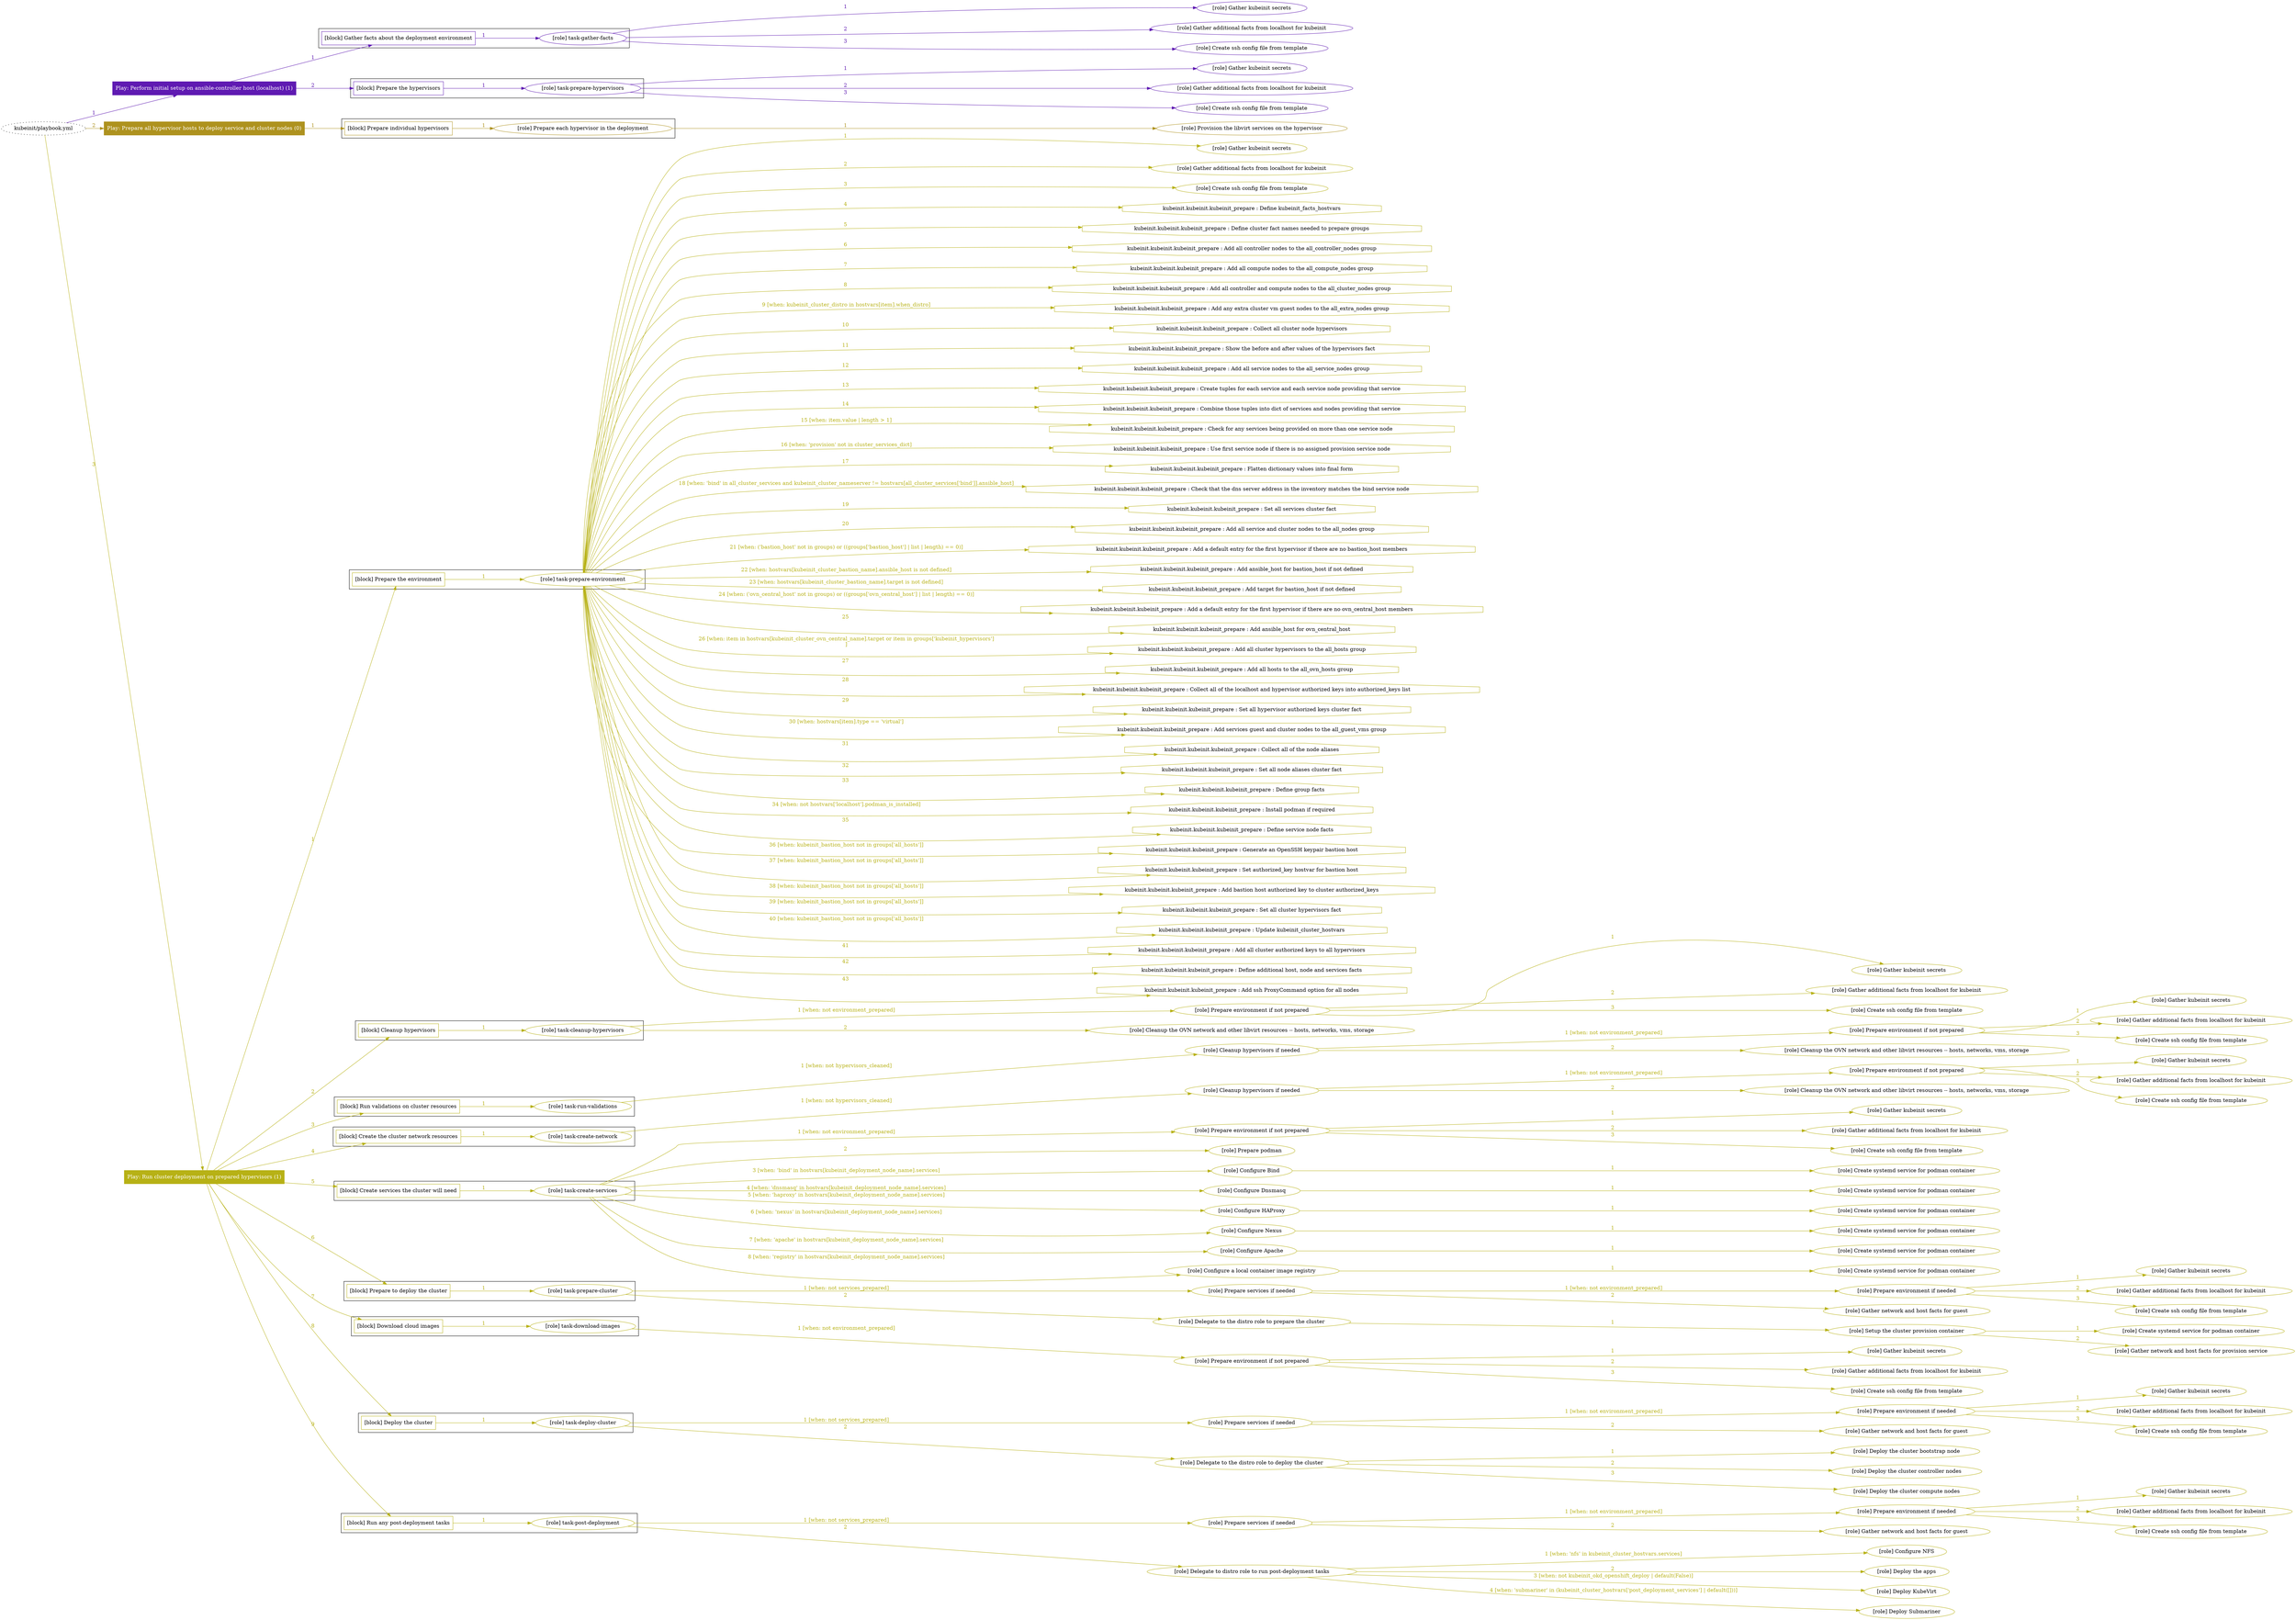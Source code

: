 digraph {
	graph [concentrate=true ordering=in rankdir=LR ratio=fill]
	edge [esep=5 sep=10]
	"kubeinit/playbook.yml" [URL="/home/runner/work/kubeinit/kubeinit/kubeinit/playbook.yml" id=playbook_8eb5f852 style=dotted]
	play_2f1ef215 [label="Play: Perform initial setup on ansible-controller host (localhost) (1)" URL="/home/runner/work/kubeinit/kubeinit/kubeinit/playbook.yml" color="#5f1ab2" fontcolor="#ffffff" id=play_2f1ef215 shape=box style=filled tooltip=localhost]
	"kubeinit/playbook.yml" -> play_2f1ef215 [label="1 " color="#5f1ab2" fontcolor="#5f1ab2" id=edge_b1288239 labeltooltip="1 " tooltip="1 "]
	subgraph "Gather kubeinit secrets" {
		role_e0f6a955 [label="[role] Gather kubeinit secrets" URL="/home/runner/.ansible/collections/ansible_collections/kubeinit/kubeinit/roles/kubeinit_prepare/tasks/gather_kubeinit_facts.yml" color="#5f1ab2" id=role_e0f6a955 tooltip="Gather kubeinit secrets"]
	}
	subgraph "Gather additional facts from localhost for kubeinit" {
		role_8a77c053 [label="[role] Gather additional facts from localhost for kubeinit" URL="/home/runner/.ansible/collections/ansible_collections/kubeinit/kubeinit/roles/kubeinit_prepare/tasks/gather_kubeinit_facts.yml" color="#5f1ab2" id=role_8a77c053 tooltip="Gather additional facts from localhost for kubeinit"]
	}
	subgraph "Create ssh config file from template" {
		role_fa5a2d62 [label="[role] Create ssh config file from template" URL="/home/runner/.ansible/collections/ansible_collections/kubeinit/kubeinit/roles/kubeinit_prepare/tasks/gather_kubeinit_facts.yml" color="#5f1ab2" id=role_fa5a2d62 tooltip="Create ssh config file from template"]
	}
	subgraph "task-gather-facts" {
		role_13e19cd3 [label="[role] task-gather-facts" URL="/home/runner/work/kubeinit/kubeinit/kubeinit/playbook.yml" color="#5f1ab2" id=role_13e19cd3 tooltip="task-gather-facts"]
		role_13e19cd3 -> role_e0f6a955 [label="1 " color="#5f1ab2" fontcolor="#5f1ab2" id=edge_6fec9078 labeltooltip="1 " tooltip="1 "]
		role_13e19cd3 -> role_8a77c053 [label="2 " color="#5f1ab2" fontcolor="#5f1ab2" id=edge_058b2c90 labeltooltip="2 " tooltip="2 "]
		role_13e19cd3 -> role_fa5a2d62 [label="3 " color="#5f1ab2" fontcolor="#5f1ab2" id=edge_75d986e8 labeltooltip="3 " tooltip="3 "]
	}
	subgraph "Gather kubeinit secrets" {
		role_726d8f8d [label="[role] Gather kubeinit secrets" URL="/home/runner/.ansible/collections/ansible_collections/kubeinit/kubeinit/roles/kubeinit_prepare/tasks/gather_kubeinit_facts.yml" color="#5f1ab2" id=role_726d8f8d tooltip="Gather kubeinit secrets"]
	}
	subgraph "Gather additional facts from localhost for kubeinit" {
		role_a4769889 [label="[role] Gather additional facts from localhost for kubeinit" URL="/home/runner/.ansible/collections/ansible_collections/kubeinit/kubeinit/roles/kubeinit_prepare/tasks/gather_kubeinit_facts.yml" color="#5f1ab2" id=role_a4769889 tooltip="Gather additional facts from localhost for kubeinit"]
	}
	subgraph "Create ssh config file from template" {
		role_365f24da [label="[role] Create ssh config file from template" URL="/home/runner/.ansible/collections/ansible_collections/kubeinit/kubeinit/roles/kubeinit_prepare/tasks/gather_kubeinit_facts.yml" color="#5f1ab2" id=role_365f24da tooltip="Create ssh config file from template"]
	}
	subgraph "task-prepare-hypervisors" {
		role_e0947730 [label="[role] task-prepare-hypervisors" URL="/home/runner/work/kubeinit/kubeinit/kubeinit/playbook.yml" color="#5f1ab2" id=role_e0947730 tooltip="task-prepare-hypervisors"]
		role_e0947730 -> role_726d8f8d [label="1 " color="#5f1ab2" fontcolor="#5f1ab2" id=edge_a0244e05 labeltooltip="1 " tooltip="1 "]
		role_e0947730 -> role_a4769889 [label="2 " color="#5f1ab2" fontcolor="#5f1ab2" id=edge_0e7125c8 labeltooltip="2 " tooltip="2 "]
		role_e0947730 -> role_365f24da [label="3 " color="#5f1ab2" fontcolor="#5f1ab2" id=edge_8bf5717f labeltooltip="3 " tooltip="3 "]
	}
	subgraph "Play: Perform initial setup on ansible-controller host (localhost) (1)" {
		play_2f1ef215 -> block_43284ff6 [label=1 color="#5f1ab2" fontcolor="#5f1ab2" id=edge_ddae1167 labeltooltip=1 tooltip=1]
		subgraph cluster_block_43284ff6 {
			block_43284ff6 [label="[block] Gather facts about the deployment environment" URL="/home/runner/work/kubeinit/kubeinit/kubeinit/playbook.yml" color="#5f1ab2" id=block_43284ff6 labeltooltip="Gather facts about the deployment environment" shape=box tooltip="Gather facts about the deployment environment"]
			block_43284ff6 -> role_13e19cd3 [label="1 " color="#5f1ab2" fontcolor="#5f1ab2" id=edge_01f7b913 labeltooltip="1 " tooltip="1 "]
		}
		play_2f1ef215 -> block_3187131d [label=2 color="#5f1ab2" fontcolor="#5f1ab2" id=edge_78af28b1 labeltooltip=2 tooltip=2]
		subgraph cluster_block_3187131d {
			block_3187131d [label="[block] Prepare the hypervisors" URL="/home/runner/work/kubeinit/kubeinit/kubeinit/playbook.yml" color="#5f1ab2" id=block_3187131d labeltooltip="Prepare the hypervisors" shape=box tooltip="Prepare the hypervisors"]
			block_3187131d -> role_e0947730 [label="1 " color="#5f1ab2" fontcolor="#5f1ab2" id=edge_5e4e059a labeltooltip="1 " tooltip="1 "]
		}
	}
	play_40ac2110 [label="Play: Prepare all hypervisor hosts to deploy service and cluster nodes (0)" URL="/home/runner/work/kubeinit/kubeinit/kubeinit/playbook.yml" color="#ae921e" fontcolor="#ffffff" id=play_40ac2110 shape=box style=filled tooltip="Play: Prepare all hypervisor hosts to deploy service and cluster nodes (0)"]
	"kubeinit/playbook.yml" -> play_40ac2110 [label="2 " color="#ae921e" fontcolor="#ae921e" id=edge_6067f07e labeltooltip="2 " tooltip="2 "]
	subgraph "Provision the libvirt services on the hypervisor" {
		role_a1adaf32 [label="[role] Provision the libvirt services on the hypervisor" URL="/home/runner/.ansible/collections/ansible_collections/kubeinit/kubeinit/roles/kubeinit_prepare/tasks/prepare_hypervisor.yml" color="#ae921e" id=role_a1adaf32 tooltip="Provision the libvirt services on the hypervisor"]
	}
	subgraph "Prepare each hypervisor in the deployment" {
		role_dcd49b3b [label="[role] Prepare each hypervisor in the deployment" URL="/home/runner/work/kubeinit/kubeinit/kubeinit/playbook.yml" color="#ae921e" id=role_dcd49b3b tooltip="Prepare each hypervisor in the deployment"]
		role_dcd49b3b -> role_a1adaf32 [label="1 " color="#ae921e" fontcolor="#ae921e" id=edge_ff717f8d labeltooltip="1 " tooltip="1 "]
	}
	subgraph "Play: Prepare all hypervisor hosts to deploy service and cluster nodes (0)" {
		play_40ac2110 -> block_c52b4b39 [label=1 color="#ae921e" fontcolor="#ae921e" id=edge_c2a9748a labeltooltip=1 tooltip=1]
		subgraph cluster_block_c52b4b39 {
			block_c52b4b39 [label="[block] Prepare individual hypervisors" URL="/home/runner/work/kubeinit/kubeinit/kubeinit/playbook.yml" color="#ae921e" id=block_c52b4b39 labeltooltip="Prepare individual hypervisors" shape=box tooltip="Prepare individual hypervisors"]
			block_c52b4b39 -> role_dcd49b3b [label="1 " color="#ae921e" fontcolor="#ae921e" id=edge_5a2f984c labeltooltip="1 " tooltip="1 "]
		}
	}
	play_e2883ef3 [label="Play: Run cluster deployment on prepared hypervisors (1)" URL="/home/runner/work/kubeinit/kubeinit/kubeinit/playbook.yml" color="#b7b115" fontcolor="#ffffff" id=play_e2883ef3 shape=box style=filled tooltip=localhost]
	"kubeinit/playbook.yml" -> play_e2883ef3 [label="3 " color="#b7b115" fontcolor="#b7b115" id=edge_b9ef265f labeltooltip="3 " tooltip="3 "]
	subgraph "Gather kubeinit secrets" {
		role_a072dbd5 [label="[role] Gather kubeinit secrets" URL="/home/runner/.ansible/collections/ansible_collections/kubeinit/kubeinit/roles/kubeinit_prepare/tasks/gather_kubeinit_facts.yml" color="#b7b115" id=role_a072dbd5 tooltip="Gather kubeinit secrets"]
	}
	subgraph "Gather additional facts from localhost for kubeinit" {
		role_64419d91 [label="[role] Gather additional facts from localhost for kubeinit" URL="/home/runner/.ansible/collections/ansible_collections/kubeinit/kubeinit/roles/kubeinit_prepare/tasks/gather_kubeinit_facts.yml" color="#b7b115" id=role_64419d91 tooltip="Gather additional facts from localhost for kubeinit"]
	}
	subgraph "Create ssh config file from template" {
		role_a07bea63 [label="[role] Create ssh config file from template" URL="/home/runner/.ansible/collections/ansible_collections/kubeinit/kubeinit/roles/kubeinit_prepare/tasks/gather_kubeinit_facts.yml" color="#b7b115" id=role_a07bea63 tooltip="Create ssh config file from template"]
	}
	subgraph "task-prepare-environment" {
		role_d8b9fe35 [label="[role] task-prepare-environment" URL="/home/runner/work/kubeinit/kubeinit/kubeinit/playbook.yml" color="#b7b115" id=role_d8b9fe35 tooltip="task-prepare-environment"]
		role_d8b9fe35 -> role_a072dbd5 [label="1 " color="#b7b115" fontcolor="#b7b115" id=edge_cae22b5e labeltooltip="1 " tooltip="1 "]
		role_d8b9fe35 -> role_64419d91 [label="2 " color="#b7b115" fontcolor="#b7b115" id=edge_5504f22f labeltooltip="2 " tooltip="2 "]
		role_d8b9fe35 -> role_a07bea63 [label="3 " color="#b7b115" fontcolor="#b7b115" id=edge_aa02edfb labeltooltip="3 " tooltip="3 "]
		task_22c4718f [label="kubeinit.kubeinit.kubeinit_prepare : Define kubeinit_facts_hostvars" URL="/home/runner/.ansible/collections/ansible_collections/kubeinit/kubeinit/roles/kubeinit_prepare/tasks/main.yml" color="#b7b115" id=task_22c4718f shape=octagon tooltip="kubeinit.kubeinit.kubeinit_prepare : Define kubeinit_facts_hostvars"]
		role_d8b9fe35 -> task_22c4718f [label="4 " color="#b7b115" fontcolor="#b7b115" id=edge_0dc504a6 labeltooltip="4 " tooltip="4 "]
		task_80fbe1e2 [label="kubeinit.kubeinit.kubeinit_prepare : Define cluster fact names needed to prepare groups" URL="/home/runner/.ansible/collections/ansible_collections/kubeinit/kubeinit/roles/kubeinit_prepare/tasks/main.yml" color="#b7b115" id=task_80fbe1e2 shape=octagon tooltip="kubeinit.kubeinit.kubeinit_prepare : Define cluster fact names needed to prepare groups"]
		role_d8b9fe35 -> task_80fbe1e2 [label="5 " color="#b7b115" fontcolor="#b7b115" id=edge_fb786bf5 labeltooltip="5 " tooltip="5 "]
		task_cfb47bbe [label="kubeinit.kubeinit.kubeinit_prepare : Add all controller nodes to the all_controller_nodes group" URL="/home/runner/.ansible/collections/ansible_collections/kubeinit/kubeinit/roles/kubeinit_prepare/tasks/prepare_groups.yml" color="#b7b115" id=task_cfb47bbe shape=octagon tooltip="kubeinit.kubeinit.kubeinit_prepare : Add all controller nodes to the all_controller_nodes group"]
		role_d8b9fe35 -> task_cfb47bbe [label="6 " color="#b7b115" fontcolor="#b7b115" id=edge_0bf9aa1b labeltooltip="6 " tooltip="6 "]
		task_260e0899 [label="kubeinit.kubeinit.kubeinit_prepare : Add all compute nodes to the all_compute_nodes group" URL="/home/runner/.ansible/collections/ansible_collections/kubeinit/kubeinit/roles/kubeinit_prepare/tasks/prepare_groups.yml" color="#b7b115" id=task_260e0899 shape=octagon tooltip="kubeinit.kubeinit.kubeinit_prepare : Add all compute nodes to the all_compute_nodes group"]
		role_d8b9fe35 -> task_260e0899 [label="7 " color="#b7b115" fontcolor="#b7b115" id=edge_ba04d07f labeltooltip="7 " tooltip="7 "]
		task_dbf8ab34 [label="kubeinit.kubeinit.kubeinit_prepare : Add all controller and compute nodes to the all_cluster_nodes group" URL="/home/runner/.ansible/collections/ansible_collections/kubeinit/kubeinit/roles/kubeinit_prepare/tasks/prepare_groups.yml" color="#b7b115" id=task_dbf8ab34 shape=octagon tooltip="kubeinit.kubeinit.kubeinit_prepare : Add all controller and compute nodes to the all_cluster_nodes group"]
		role_d8b9fe35 -> task_dbf8ab34 [label="8 " color="#b7b115" fontcolor="#b7b115" id=edge_56fc155c labeltooltip="8 " tooltip="8 "]
		task_e6133603 [label="kubeinit.kubeinit.kubeinit_prepare : Add any extra cluster vm guest nodes to the all_extra_nodes group" URL="/home/runner/.ansible/collections/ansible_collections/kubeinit/kubeinit/roles/kubeinit_prepare/tasks/prepare_groups.yml" color="#b7b115" id=task_e6133603 shape=octagon tooltip="kubeinit.kubeinit.kubeinit_prepare : Add any extra cluster vm guest nodes to the all_extra_nodes group"]
		role_d8b9fe35 -> task_e6133603 [label="9 [when: kubeinit_cluster_distro in hostvars[item].when_distro]" color="#b7b115" fontcolor="#b7b115" id=edge_1db52478 labeltooltip="9 [when: kubeinit_cluster_distro in hostvars[item].when_distro]" tooltip="9 [when: kubeinit_cluster_distro in hostvars[item].when_distro]"]
		task_778725bd [label="kubeinit.kubeinit.kubeinit_prepare : Collect all cluster node hypervisors" URL="/home/runner/.ansible/collections/ansible_collections/kubeinit/kubeinit/roles/kubeinit_prepare/tasks/prepare_groups.yml" color="#b7b115" id=task_778725bd shape=octagon tooltip="kubeinit.kubeinit.kubeinit_prepare : Collect all cluster node hypervisors"]
		role_d8b9fe35 -> task_778725bd [label="10 " color="#b7b115" fontcolor="#b7b115" id=edge_7165d453 labeltooltip="10 " tooltip="10 "]
		task_bb6181c6 [label="kubeinit.kubeinit.kubeinit_prepare : Show the before and after values of the hypervisors fact" URL="/home/runner/.ansible/collections/ansible_collections/kubeinit/kubeinit/roles/kubeinit_prepare/tasks/prepare_groups.yml" color="#b7b115" id=task_bb6181c6 shape=octagon tooltip="kubeinit.kubeinit.kubeinit_prepare : Show the before and after values of the hypervisors fact"]
		role_d8b9fe35 -> task_bb6181c6 [label="11 " color="#b7b115" fontcolor="#b7b115" id=edge_67f8b0a0 labeltooltip="11 " tooltip="11 "]
		task_d23e4e66 [label="kubeinit.kubeinit.kubeinit_prepare : Add all service nodes to the all_service_nodes group" URL="/home/runner/.ansible/collections/ansible_collections/kubeinit/kubeinit/roles/kubeinit_prepare/tasks/prepare_groups.yml" color="#b7b115" id=task_d23e4e66 shape=octagon tooltip="kubeinit.kubeinit.kubeinit_prepare : Add all service nodes to the all_service_nodes group"]
		role_d8b9fe35 -> task_d23e4e66 [label="12 " color="#b7b115" fontcolor="#b7b115" id=edge_d09aa928 labeltooltip="12 " tooltip="12 "]
		task_5ff79edf [label="kubeinit.kubeinit.kubeinit_prepare : Create tuples for each service and each service node providing that service" URL="/home/runner/.ansible/collections/ansible_collections/kubeinit/kubeinit/roles/kubeinit_prepare/tasks/prepare_groups.yml" color="#b7b115" id=task_5ff79edf shape=octagon tooltip="kubeinit.kubeinit.kubeinit_prepare : Create tuples for each service and each service node providing that service"]
		role_d8b9fe35 -> task_5ff79edf [label="13 " color="#b7b115" fontcolor="#b7b115" id=edge_781ce5cd labeltooltip="13 " tooltip="13 "]
		task_b05448c1 [label="kubeinit.kubeinit.kubeinit_prepare : Combine those tuples into dict of services and nodes providing that service" URL="/home/runner/.ansible/collections/ansible_collections/kubeinit/kubeinit/roles/kubeinit_prepare/tasks/prepare_groups.yml" color="#b7b115" id=task_b05448c1 shape=octagon tooltip="kubeinit.kubeinit.kubeinit_prepare : Combine those tuples into dict of services and nodes providing that service"]
		role_d8b9fe35 -> task_b05448c1 [label="14 " color="#b7b115" fontcolor="#b7b115" id=edge_b3bb3381 labeltooltip="14 " tooltip="14 "]
		task_fb9eddfc [label="kubeinit.kubeinit.kubeinit_prepare : Check for any services being provided on more than one service node" URL="/home/runner/.ansible/collections/ansible_collections/kubeinit/kubeinit/roles/kubeinit_prepare/tasks/prepare_groups.yml" color="#b7b115" id=task_fb9eddfc shape=octagon tooltip="kubeinit.kubeinit.kubeinit_prepare : Check for any services being provided on more than one service node"]
		role_d8b9fe35 -> task_fb9eddfc [label="15 [when: item.value | length > 1]" color="#b7b115" fontcolor="#b7b115" id=edge_a4f11191 labeltooltip="15 [when: item.value | length > 1]" tooltip="15 [when: item.value | length > 1]"]
		task_30c9b78c [label="kubeinit.kubeinit.kubeinit_prepare : Use first service node if there is no assigned provision service node" URL="/home/runner/.ansible/collections/ansible_collections/kubeinit/kubeinit/roles/kubeinit_prepare/tasks/prepare_groups.yml" color="#b7b115" id=task_30c9b78c shape=octagon tooltip="kubeinit.kubeinit.kubeinit_prepare : Use first service node if there is no assigned provision service node"]
		role_d8b9fe35 -> task_30c9b78c [label="16 [when: 'provision' not in cluster_services_dict]" color="#b7b115" fontcolor="#b7b115" id=edge_81e22578 labeltooltip="16 [when: 'provision' not in cluster_services_dict]" tooltip="16 [when: 'provision' not in cluster_services_dict]"]
		task_036bc17c [label="kubeinit.kubeinit.kubeinit_prepare : Flatten dictionary values into final form" URL="/home/runner/.ansible/collections/ansible_collections/kubeinit/kubeinit/roles/kubeinit_prepare/tasks/prepare_groups.yml" color="#b7b115" id=task_036bc17c shape=octagon tooltip="kubeinit.kubeinit.kubeinit_prepare : Flatten dictionary values into final form"]
		role_d8b9fe35 -> task_036bc17c [label="17 " color="#b7b115" fontcolor="#b7b115" id=edge_f69f48b0 labeltooltip="17 " tooltip="17 "]
		task_cd3d7109 [label="kubeinit.kubeinit.kubeinit_prepare : Check that the dns server address in the inventory matches the bind service node" URL="/home/runner/.ansible/collections/ansible_collections/kubeinit/kubeinit/roles/kubeinit_prepare/tasks/prepare_groups.yml" color="#b7b115" id=task_cd3d7109 shape=octagon tooltip="kubeinit.kubeinit.kubeinit_prepare : Check that the dns server address in the inventory matches the bind service node"]
		role_d8b9fe35 -> task_cd3d7109 [label="18 [when: 'bind' in all_cluster_services and kubeinit_cluster_nameserver != hostvars[all_cluster_services['bind']].ansible_host]" color="#b7b115" fontcolor="#b7b115" id=edge_9514ce9e labeltooltip="18 [when: 'bind' in all_cluster_services and kubeinit_cluster_nameserver != hostvars[all_cluster_services['bind']].ansible_host]" tooltip="18 [when: 'bind' in all_cluster_services and kubeinit_cluster_nameserver != hostvars[all_cluster_services['bind']].ansible_host]"]
		task_90a33903 [label="kubeinit.kubeinit.kubeinit_prepare : Set all services cluster fact" URL="/home/runner/.ansible/collections/ansible_collections/kubeinit/kubeinit/roles/kubeinit_prepare/tasks/prepare_groups.yml" color="#b7b115" id=task_90a33903 shape=octagon tooltip="kubeinit.kubeinit.kubeinit_prepare : Set all services cluster fact"]
		role_d8b9fe35 -> task_90a33903 [label="19 " color="#b7b115" fontcolor="#b7b115" id=edge_6d014d25 labeltooltip="19 " tooltip="19 "]
		task_912b2896 [label="kubeinit.kubeinit.kubeinit_prepare : Add all service and cluster nodes to the all_nodes group" URL="/home/runner/.ansible/collections/ansible_collections/kubeinit/kubeinit/roles/kubeinit_prepare/tasks/prepare_groups.yml" color="#b7b115" id=task_912b2896 shape=octagon tooltip="kubeinit.kubeinit.kubeinit_prepare : Add all service and cluster nodes to the all_nodes group"]
		role_d8b9fe35 -> task_912b2896 [label="20 " color="#b7b115" fontcolor="#b7b115" id=edge_573598a5 labeltooltip="20 " tooltip="20 "]
		task_29257e4a [label="kubeinit.kubeinit.kubeinit_prepare : Add a default entry for the first hypervisor if there are no bastion_host members" URL="/home/runner/.ansible/collections/ansible_collections/kubeinit/kubeinit/roles/kubeinit_prepare/tasks/prepare_groups.yml" color="#b7b115" id=task_29257e4a shape=octagon tooltip="kubeinit.kubeinit.kubeinit_prepare : Add a default entry for the first hypervisor if there are no bastion_host members"]
		role_d8b9fe35 -> task_29257e4a [label="21 [when: ('bastion_host' not in groups) or ((groups['bastion_host'] | list | length) == 0)]" color="#b7b115" fontcolor="#b7b115" id=edge_aa096d2c labeltooltip="21 [when: ('bastion_host' not in groups) or ((groups['bastion_host'] | list | length) == 0)]" tooltip="21 [when: ('bastion_host' not in groups) or ((groups['bastion_host'] | list | length) == 0)]"]
		task_bf769650 [label="kubeinit.kubeinit.kubeinit_prepare : Add ansible_host for bastion_host if not defined" URL="/home/runner/.ansible/collections/ansible_collections/kubeinit/kubeinit/roles/kubeinit_prepare/tasks/prepare_groups.yml" color="#b7b115" id=task_bf769650 shape=octagon tooltip="kubeinit.kubeinit.kubeinit_prepare : Add ansible_host for bastion_host if not defined"]
		role_d8b9fe35 -> task_bf769650 [label="22 [when: hostvars[kubeinit_cluster_bastion_name].ansible_host is not defined]" color="#b7b115" fontcolor="#b7b115" id=edge_79331772 labeltooltip="22 [when: hostvars[kubeinit_cluster_bastion_name].ansible_host is not defined]" tooltip="22 [when: hostvars[kubeinit_cluster_bastion_name].ansible_host is not defined]"]
		task_a005c393 [label="kubeinit.kubeinit.kubeinit_prepare : Add target for bastion_host if not defined" URL="/home/runner/.ansible/collections/ansible_collections/kubeinit/kubeinit/roles/kubeinit_prepare/tasks/prepare_groups.yml" color="#b7b115" id=task_a005c393 shape=octagon tooltip="kubeinit.kubeinit.kubeinit_prepare : Add target for bastion_host if not defined"]
		role_d8b9fe35 -> task_a005c393 [label="23 [when: hostvars[kubeinit_cluster_bastion_name].target is not defined]" color="#b7b115" fontcolor="#b7b115" id=edge_db3a0cb6 labeltooltip="23 [when: hostvars[kubeinit_cluster_bastion_name].target is not defined]" tooltip="23 [when: hostvars[kubeinit_cluster_bastion_name].target is not defined]"]
		task_6267235f [label="kubeinit.kubeinit.kubeinit_prepare : Add a default entry for the first hypervisor if there are no ovn_central_host members" URL="/home/runner/.ansible/collections/ansible_collections/kubeinit/kubeinit/roles/kubeinit_prepare/tasks/prepare_groups.yml" color="#b7b115" id=task_6267235f shape=octagon tooltip="kubeinit.kubeinit.kubeinit_prepare : Add a default entry for the first hypervisor if there are no ovn_central_host members"]
		role_d8b9fe35 -> task_6267235f [label="24 [when: ('ovn_central_host' not in groups) or ((groups['ovn_central_host'] | list | length) == 0)]" color="#b7b115" fontcolor="#b7b115" id=edge_59d856c3 labeltooltip="24 [when: ('ovn_central_host' not in groups) or ((groups['ovn_central_host'] | list | length) == 0)]" tooltip="24 [when: ('ovn_central_host' not in groups) or ((groups['ovn_central_host'] | list | length) == 0)]"]
		task_fd7a4ce0 [label="kubeinit.kubeinit.kubeinit_prepare : Add ansible_host for ovn_central_host" URL="/home/runner/.ansible/collections/ansible_collections/kubeinit/kubeinit/roles/kubeinit_prepare/tasks/prepare_groups.yml" color="#b7b115" id=task_fd7a4ce0 shape=octagon tooltip="kubeinit.kubeinit.kubeinit_prepare : Add ansible_host for ovn_central_host"]
		role_d8b9fe35 -> task_fd7a4ce0 [label="25 " color="#b7b115" fontcolor="#b7b115" id=edge_dc554ef8 labeltooltip="25 " tooltip="25 "]
		task_e077040a [label="kubeinit.kubeinit.kubeinit_prepare : Add all cluster hypervisors to the all_hosts group" URL="/home/runner/.ansible/collections/ansible_collections/kubeinit/kubeinit/roles/kubeinit_prepare/tasks/prepare_groups.yml" color="#b7b115" id=task_e077040a shape=octagon tooltip="kubeinit.kubeinit.kubeinit_prepare : Add all cluster hypervisors to the all_hosts group"]
		role_d8b9fe35 -> task_e077040a [label="26 [when: item in hostvars[kubeinit_cluster_ovn_central_name].target or item in groups['kubeinit_hypervisors']
]" color="#b7b115" fontcolor="#b7b115" id=edge_c15a65ae labeltooltip="26 [when: item in hostvars[kubeinit_cluster_ovn_central_name].target or item in groups['kubeinit_hypervisors']
]" tooltip="26 [when: item in hostvars[kubeinit_cluster_ovn_central_name].target or item in groups['kubeinit_hypervisors']
]"]
		task_d522e0cc [label="kubeinit.kubeinit.kubeinit_prepare : Add all hosts to the all_ovn_hosts group" URL="/home/runner/.ansible/collections/ansible_collections/kubeinit/kubeinit/roles/kubeinit_prepare/tasks/prepare_groups.yml" color="#b7b115" id=task_d522e0cc shape=octagon tooltip="kubeinit.kubeinit.kubeinit_prepare : Add all hosts to the all_ovn_hosts group"]
		role_d8b9fe35 -> task_d522e0cc [label="27 " color="#b7b115" fontcolor="#b7b115" id=edge_480b88fb labeltooltip="27 " tooltip="27 "]
		task_b643d1cc [label="kubeinit.kubeinit.kubeinit_prepare : Collect all of the localhost and hypervisor authorized keys into authorized_keys list" URL="/home/runner/.ansible/collections/ansible_collections/kubeinit/kubeinit/roles/kubeinit_prepare/tasks/prepare_groups.yml" color="#b7b115" id=task_b643d1cc shape=octagon tooltip="kubeinit.kubeinit.kubeinit_prepare : Collect all of the localhost and hypervisor authorized keys into authorized_keys list"]
		role_d8b9fe35 -> task_b643d1cc [label="28 " color="#b7b115" fontcolor="#b7b115" id=edge_d57d9641 labeltooltip="28 " tooltip="28 "]
		task_c2544228 [label="kubeinit.kubeinit.kubeinit_prepare : Set all hypervisor authorized keys cluster fact" URL="/home/runner/.ansible/collections/ansible_collections/kubeinit/kubeinit/roles/kubeinit_prepare/tasks/prepare_groups.yml" color="#b7b115" id=task_c2544228 shape=octagon tooltip="kubeinit.kubeinit.kubeinit_prepare : Set all hypervisor authorized keys cluster fact"]
		role_d8b9fe35 -> task_c2544228 [label="29 " color="#b7b115" fontcolor="#b7b115" id=edge_12001b14 labeltooltip="29 " tooltip="29 "]
		task_9f5e8e81 [label="kubeinit.kubeinit.kubeinit_prepare : Add services guest and cluster nodes to the all_guest_vms group" URL="/home/runner/.ansible/collections/ansible_collections/kubeinit/kubeinit/roles/kubeinit_prepare/tasks/prepare_groups.yml" color="#b7b115" id=task_9f5e8e81 shape=octagon tooltip="kubeinit.kubeinit.kubeinit_prepare : Add services guest and cluster nodes to the all_guest_vms group"]
		role_d8b9fe35 -> task_9f5e8e81 [label="30 [when: hostvars[item].type == 'virtual']" color="#b7b115" fontcolor="#b7b115" id=edge_9d5f4e44 labeltooltip="30 [when: hostvars[item].type == 'virtual']" tooltip="30 [when: hostvars[item].type == 'virtual']"]
		task_0fb59b58 [label="kubeinit.kubeinit.kubeinit_prepare : Collect all of the node aliases" URL="/home/runner/.ansible/collections/ansible_collections/kubeinit/kubeinit/roles/kubeinit_prepare/tasks/prepare_groups.yml" color="#b7b115" id=task_0fb59b58 shape=octagon tooltip="kubeinit.kubeinit.kubeinit_prepare : Collect all of the node aliases"]
		role_d8b9fe35 -> task_0fb59b58 [label="31 " color="#b7b115" fontcolor="#b7b115" id=edge_38371bc8 labeltooltip="31 " tooltip="31 "]
		task_932c8ec0 [label="kubeinit.kubeinit.kubeinit_prepare : Set all node aliases cluster fact" URL="/home/runner/.ansible/collections/ansible_collections/kubeinit/kubeinit/roles/kubeinit_prepare/tasks/prepare_groups.yml" color="#b7b115" id=task_932c8ec0 shape=octagon tooltip="kubeinit.kubeinit.kubeinit_prepare : Set all node aliases cluster fact"]
		role_d8b9fe35 -> task_932c8ec0 [label="32 " color="#b7b115" fontcolor="#b7b115" id=edge_80d9ff45 labeltooltip="32 " tooltip="32 "]
		task_1997df26 [label="kubeinit.kubeinit.kubeinit_prepare : Define group facts" URL="/home/runner/.ansible/collections/ansible_collections/kubeinit/kubeinit/roles/kubeinit_prepare/tasks/main.yml" color="#b7b115" id=task_1997df26 shape=octagon tooltip="kubeinit.kubeinit.kubeinit_prepare : Define group facts"]
		role_d8b9fe35 -> task_1997df26 [label="33 " color="#b7b115" fontcolor="#b7b115" id=edge_d600ecab labeltooltip="33 " tooltip="33 "]
		task_a456f7ec [label="kubeinit.kubeinit.kubeinit_prepare : Install podman if required" URL="/home/runner/.ansible/collections/ansible_collections/kubeinit/kubeinit/roles/kubeinit_prepare/tasks/main.yml" color="#b7b115" id=task_a456f7ec shape=octagon tooltip="kubeinit.kubeinit.kubeinit_prepare : Install podman if required"]
		role_d8b9fe35 -> task_a456f7ec [label="34 [when: not hostvars['localhost'].podman_is_installed]" color="#b7b115" fontcolor="#b7b115" id=edge_12dffb97 labeltooltip="34 [when: not hostvars['localhost'].podman_is_installed]" tooltip="34 [when: not hostvars['localhost'].podman_is_installed]"]
		task_1c3e3519 [label="kubeinit.kubeinit.kubeinit_prepare : Define service node facts" URL="/home/runner/.ansible/collections/ansible_collections/kubeinit/kubeinit/roles/kubeinit_prepare/tasks/main.yml" color="#b7b115" id=task_1c3e3519 shape=octagon tooltip="kubeinit.kubeinit.kubeinit_prepare : Define service node facts"]
		role_d8b9fe35 -> task_1c3e3519 [label="35 " color="#b7b115" fontcolor="#b7b115" id=edge_4273f038 labeltooltip="35 " tooltip="35 "]
		task_42e638aa [label="kubeinit.kubeinit.kubeinit_prepare : Generate an OpenSSH keypair bastion host" URL="/home/runner/.ansible/collections/ansible_collections/kubeinit/kubeinit/roles/kubeinit_prepare/tasks/main.yml" color="#b7b115" id=task_42e638aa shape=octagon tooltip="kubeinit.kubeinit.kubeinit_prepare : Generate an OpenSSH keypair bastion host"]
		role_d8b9fe35 -> task_42e638aa [label="36 [when: kubeinit_bastion_host not in groups['all_hosts']]" color="#b7b115" fontcolor="#b7b115" id=edge_5d7c60da labeltooltip="36 [when: kubeinit_bastion_host not in groups['all_hosts']]" tooltip="36 [when: kubeinit_bastion_host not in groups['all_hosts']]"]
		task_0affbe53 [label="kubeinit.kubeinit.kubeinit_prepare : Set authorized_key hostvar for bastion host" URL="/home/runner/.ansible/collections/ansible_collections/kubeinit/kubeinit/roles/kubeinit_prepare/tasks/main.yml" color="#b7b115" id=task_0affbe53 shape=octagon tooltip="kubeinit.kubeinit.kubeinit_prepare : Set authorized_key hostvar for bastion host"]
		role_d8b9fe35 -> task_0affbe53 [label="37 [when: kubeinit_bastion_host not in groups['all_hosts']]" color="#b7b115" fontcolor="#b7b115" id=edge_c8e2b7e9 labeltooltip="37 [when: kubeinit_bastion_host not in groups['all_hosts']]" tooltip="37 [when: kubeinit_bastion_host not in groups['all_hosts']]"]
		task_1c081bfb [label="kubeinit.kubeinit.kubeinit_prepare : Add bastion host authorized key to cluster authorized_keys" URL="/home/runner/.ansible/collections/ansible_collections/kubeinit/kubeinit/roles/kubeinit_prepare/tasks/main.yml" color="#b7b115" id=task_1c081bfb shape=octagon tooltip="kubeinit.kubeinit.kubeinit_prepare : Add bastion host authorized key to cluster authorized_keys"]
		role_d8b9fe35 -> task_1c081bfb [label="38 [when: kubeinit_bastion_host not in groups['all_hosts']]" color="#b7b115" fontcolor="#b7b115" id=edge_119d61c7 labeltooltip="38 [when: kubeinit_bastion_host not in groups['all_hosts']]" tooltip="38 [when: kubeinit_bastion_host not in groups['all_hosts']]"]
		task_6274b2f2 [label="kubeinit.kubeinit.kubeinit_prepare : Set all cluster hypervisors fact" URL="/home/runner/.ansible/collections/ansible_collections/kubeinit/kubeinit/roles/kubeinit_prepare/tasks/main.yml" color="#b7b115" id=task_6274b2f2 shape=octagon tooltip="kubeinit.kubeinit.kubeinit_prepare : Set all cluster hypervisors fact"]
		role_d8b9fe35 -> task_6274b2f2 [label="39 [when: kubeinit_bastion_host not in groups['all_hosts']]" color="#b7b115" fontcolor="#b7b115" id=edge_0b285a3c labeltooltip="39 [when: kubeinit_bastion_host not in groups['all_hosts']]" tooltip="39 [when: kubeinit_bastion_host not in groups['all_hosts']]"]
		task_ac5d7675 [label="kubeinit.kubeinit.kubeinit_prepare : Update kubeinit_cluster_hostvars" URL="/home/runner/.ansible/collections/ansible_collections/kubeinit/kubeinit/roles/kubeinit_prepare/tasks/main.yml" color="#b7b115" id=task_ac5d7675 shape=octagon tooltip="kubeinit.kubeinit.kubeinit_prepare : Update kubeinit_cluster_hostvars"]
		role_d8b9fe35 -> task_ac5d7675 [label="40 [when: kubeinit_bastion_host not in groups['all_hosts']]" color="#b7b115" fontcolor="#b7b115" id=edge_91184d86 labeltooltip="40 [when: kubeinit_bastion_host not in groups['all_hosts']]" tooltip="40 [when: kubeinit_bastion_host not in groups['all_hosts']]"]
		task_e449dc64 [label="kubeinit.kubeinit.kubeinit_prepare : Add all cluster authorized keys to all hypervisors" URL="/home/runner/.ansible/collections/ansible_collections/kubeinit/kubeinit/roles/kubeinit_prepare/tasks/main.yml" color="#b7b115" id=task_e449dc64 shape=octagon tooltip="kubeinit.kubeinit.kubeinit_prepare : Add all cluster authorized keys to all hypervisors"]
		role_d8b9fe35 -> task_e449dc64 [label="41 " color="#b7b115" fontcolor="#b7b115" id=edge_d26b3326 labeltooltip="41 " tooltip="41 "]
		task_6d7f4f5b [label="kubeinit.kubeinit.kubeinit_prepare : Define additional host, node and services facts" URL="/home/runner/.ansible/collections/ansible_collections/kubeinit/kubeinit/roles/kubeinit_prepare/tasks/main.yml" color="#b7b115" id=task_6d7f4f5b shape=octagon tooltip="kubeinit.kubeinit.kubeinit_prepare : Define additional host, node and services facts"]
		role_d8b9fe35 -> task_6d7f4f5b [label="42 " color="#b7b115" fontcolor="#b7b115" id=edge_29725940 labeltooltip="42 " tooltip="42 "]
		task_9380160a [label="kubeinit.kubeinit.kubeinit_prepare : Add ssh ProxyCommand option for all nodes" URL="/home/runner/.ansible/collections/ansible_collections/kubeinit/kubeinit/roles/kubeinit_prepare/tasks/main.yml" color="#b7b115" id=task_9380160a shape=octagon tooltip="kubeinit.kubeinit.kubeinit_prepare : Add ssh ProxyCommand option for all nodes"]
		role_d8b9fe35 -> task_9380160a [label="43 " color="#b7b115" fontcolor="#b7b115" id=edge_b93a87f4 labeltooltip="43 " tooltip="43 "]
	}
	subgraph "Gather kubeinit secrets" {
		role_d9c068ef [label="[role] Gather kubeinit secrets" URL="/home/runner/.ansible/collections/ansible_collections/kubeinit/kubeinit/roles/kubeinit_prepare/tasks/gather_kubeinit_facts.yml" color="#b7b115" id=role_d9c068ef tooltip="Gather kubeinit secrets"]
	}
	subgraph "Gather additional facts from localhost for kubeinit" {
		role_0b8cfa25 [label="[role] Gather additional facts from localhost for kubeinit" URL="/home/runner/.ansible/collections/ansible_collections/kubeinit/kubeinit/roles/kubeinit_prepare/tasks/gather_kubeinit_facts.yml" color="#b7b115" id=role_0b8cfa25 tooltip="Gather additional facts from localhost for kubeinit"]
	}
	subgraph "Create ssh config file from template" {
		role_331709ec [label="[role] Create ssh config file from template" URL="/home/runner/.ansible/collections/ansible_collections/kubeinit/kubeinit/roles/kubeinit_prepare/tasks/gather_kubeinit_facts.yml" color="#b7b115" id=role_331709ec tooltip="Create ssh config file from template"]
	}
	subgraph "Prepare environment if not prepared" {
		role_db88bc3e [label="[role] Prepare environment if not prepared" URL="/home/runner/.ansible/collections/ansible_collections/kubeinit/kubeinit/roles/kubeinit_prepare/tasks/cleanup_hypervisors.yml" color="#b7b115" id=role_db88bc3e tooltip="Prepare environment if not prepared"]
		role_db88bc3e -> role_d9c068ef [label="1 " color="#b7b115" fontcolor="#b7b115" id=edge_a5857987 labeltooltip="1 " tooltip="1 "]
		role_db88bc3e -> role_0b8cfa25 [label="2 " color="#b7b115" fontcolor="#b7b115" id=edge_576beefd labeltooltip="2 " tooltip="2 "]
		role_db88bc3e -> role_331709ec [label="3 " color="#b7b115" fontcolor="#b7b115" id=edge_ac8c2738 labeltooltip="3 " tooltip="3 "]
	}
	subgraph "Cleanup the OVN network and other libvirt resources -- hosts, networks, vms, storage" {
		role_0d2a8e14 [label="[role] Cleanup the OVN network and other libvirt resources -- hosts, networks, vms, storage" URL="/home/runner/.ansible/collections/ansible_collections/kubeinit/kubeinit/roles/kubeinit_prepare/tasks/cleanup_hypervisors.yml" color="#b7b115" id=role_0d2a8e14 tooltip="Cleanup the OVN network and other libvirt resources -- hosts, networks, vms, storage"]
	}
	subgraph "task-cleanup-hypervisors" {
		role_77f73cd9 [label="[role] task-cleanup-hypervisors" URL="/home/runner/work/kubeinit/kubeinit/kubeinit/playbook.yml" color="#b7b115" id=role_77f73cd9 tooltip="task-cleanup-hypervisors"]
		role_77f73cd9 -> role_db88bc3e [label="1 [when: not environment_prepared]" color="#b7b115" fontcolor="#b7b115" id=edge_c87e8c6c labeltooltip="1 [when: not environment_prepared]" tooltip="1 [when: not environment_prepared]"]
		role_77f73cd9 -> role_0d2a8e14 [label="2 " color="#b7b115" fontcolor="#b7b115" id=edge_72fd1803 labeltooltip="2 " tooltip="2 "]
	}
	subgraph "Gather kubeinit secrets" {
		role_065c8a13 [label="[role] Gather kubeinit secrets" URL="/home/runner/.ansible/collections/ansible_collections/kubeinit/kubeinit/roles/kubeinit_prepare/tasks/gather_kubeinit_facts.yml" color="#b7b115" id=role_065c8a13 tooltip="Gather kubeinit secrets"]
	}
	subgraph "Gather additional facts from localhost for kubeinit" {
		role_08f4136d [label="[role] Gather additional facts from localhost for kubeinit" URL="/home/runner/.ansible/collections/ansible_collections/kubeinit/kubeinit/roles/kubeinit_prepare/tasks/gather_kubeinit_facts.yml" color="#b7b115" id=role_08f4136d tooltip="Gather additional facts from localhost for kubeinit"]
	}
	subgraph "Create ssh config file from template" {
		role_6de72eb6 [label="[role] Create ssh config file from template" URL="/home/runner/.ansible/collections/ansible_collections/kubeinit/kubeinit/roles/kubeinit_prepare/tasks/gather_kubeinit_facts.yml" color="#b7b115" id=role_6de72eb6 tooltip="Create ssh config file from template"]
	}
	subgraph "Prepare environment if not prepared" {
		role_7ed2ba74 [label="[role] Prepare environment if not prepared" URL="/home/runner/.ansible/collections/ansible_collections/kubeinit/kubeinit/roles/kubeinit_prepare/tasks/cleanup_hypervisors.yml" color="#b7b115" id=role_7ed2ba74 tooltip="Prepare environment if not prepared"]
		role_7ed2ba74 -> role_065c8a13 [label="1 " color="#b7b115" fontcolor="#b7b115" id=edge_8b08c94c labeltooltip="1 " tooltip="1 "]
		role_7ed2ba74 -> role_08f4136d [label="2 " color="#b7b115" fontcolor="#b7b115" id=edge_60d99878 labeltooltip="2 " tooltip="2 "]
		role_7ed2ba74 -> role_6de72eb6 [label="3 " color="#b7b115" fontcolor="#b7b115" id=edge_67952820 labeltooltip="3 " tooltip="3 "]
	}
	subgraph "Cleanup the OVN network and other libvirt resources -- hosts, networks, vms, storage" {
		role_a3182745 [label="[role] Cleanup the OVN network and other libvirt resources -- hosts, networks, vms, storage" URL="/home/runner/.ansible/collections/ansible_collections/kubeinit/kubeinit/roles/kubeinit_prepare/tasks/cleanup_hypervisors.yml" color="#b7b115" id=role_a3182745 tooltip="Cleanup the OVN network and other libvirt resources -- hosts, networks, vms, storage"]
	}
	subgraph "Cleanup hypervisors if needed" {
		role_78db4ab3 [label="[role] Cleanup hypervisors if needed" URL="/home/runner/.ansible/collections/ansible_collections/kubeinit/kubeinit/roles/kubeinit_validations/tasks/main.yml" color="#b7b115" id=role_78db4ab3 tooltip="Cleanup hypervisors if needed"]
		role_78db4ab3 -> role_7ed2ba74 [label="1 [when: not environment_prepared]" color="#b7b115" fontcolor="#b7b115" id=edge_1f8aae9f labeltooltip="1 [when: not environment_prepared]" tooltip="1 [when: not environment_prepared]"]
		role_78db4ab3 -> role_a3182745 [label="2 " color="#b7b115" fontcolor="#b7b115" id=edge_a47d6cc1 labeltooltip="2 " tooltip="2 "]
	}
	subgraph "task-run-validations" {
		role_8fb98b3b [label="[role] task-run-validations" URL="/home/runner/work/kubeinit/kubeinit/kubeinit/playbook.yml" color="#b7b115" id=role_8fb98b3b tooltip="task-run-validations"]
		role_8fb98b3b -> role_78db4ab3 [label="1 [when: not hypervisors_cleaned]" color="#b7b115" fontcolor="#b7b115" id=edge_210efac9 labeltooltip="1 [when: not hypervisors_cleaned]" tooltip="1 [when: not hypervisors_cleaned]"]
	}
	subgraph "Gather kubeinit secrets" {
		role_8d8d3cad [label="[role] Gather kubeinit secrets" URL="/home/runner/.ansible/collections/ansible_collections/kubeinit/kubeinit/roles/kubeinit_prepare/tasks/gather_kubeinit_facts.yml" color="#b7b115" id=role_8d8d3cad tooltip="Gather kubeinit secrets"]
	}
	subgraph "Gather additional facts from localhost for kubeinit" {
		role_c0062e71 [label="[role] Gather additional facts from localhost for kubeinit" URL="/home/runner/.ansible/collections/ansible_collections/kubeinit/kubeinit/roles/kubeinit_prepare/tasks/gather_kubeinit_facts.yml" color="#b7b115" id=role_c0062e71 tooltip="Gather additional facts from localhost for kubeinit"]
	}
	subgraph "Create ssh config file from template" {
		role_7f2684fa [label="[role] Create ssh config file from template" URL="/home/runner/.ansible/collections/ansible_collections/kubeinit/kubeinit/roles/kubeinit_prepare/tasks/gather_kubeinit_facts.yml" color="#b7b115" id=role_7f2684fa tooltip="Create ssh config file from template"]
	}
	subgraph "Prepare environment if not prepared" {
		role_dcc631d4 [label="[role] Prepare environment if not prepared" URL="/home/runner/.ansible/collections/ansible_collections/kubeinit/kubeinit/roles/kubeinit_prepare/tasks/cleanup_hypervisors.yml" color="#b7b115" id=role_dcc631d4 tooltip="Prepare environment if not prepared"]
		role_dcc631d4 -> role_8d8d3cad [label="1 " color="#b7b115" fontcolor="#b7b115" id=edge_ca47595f labeltooltip="1 " tooltip="1 "]
		role_dcc631d4 -> role_c0062e71 [label="2 " color="#b7b115" fontcolor="#b7b115" id=edge_d69f4bc7 labeltooltip="2 " tooltip="2 "]
		role_dcc631d4 -> role_7f2684fa [label="3 " color="#b7b115" fontcolor="#b7b115" id=edge_cbd6aca4 labeltooltip="3 " tooltip="3 "]
	}
	subgraph "Cleanup the OVN network and other libvirt resources -- hosts, networks, vms, storage" {
		role_eda56a21 [label="[role] Cleanup the OVN network and other libvirt resources -- hosts, networks, vms, storage" URL="/home/runner/.ansible/collections/ansible_collections/kubeinit/kubeinit/roles/kubeinit_prepare/tasks/cleanup_hypervisors.yml" color="#b7b115" id=role_eda56a21 tooltip="Cleanup the OVN network and other libvirt resources -- hosts, networks, vms, storage"]
	}
	subgraph "Cleanup hypervisors if needed" {
		role_ad8aa24e [label="[role] Cleanup hypervisors if needed" URL="/home/runner/.ansible/collections/ansible_collections/kubeinit/kubeinit/roles/kubeinit_libvirt/tasks/create_network.yml" color="#b7b115" id=role_ad8aa24e tooltip="Cleanup hypervisors if needed"]
		role_ad8aa24e -> role_dcc631d4 [label="1 [when: not environment_prepared]" color="#b7b115" fontcolor="#b7b115" id=edge_464185bc labeltooltip="1 [when: not environment_prepared]" tooltip="1 [when: not environment_prepared]"]
		role_ad8aa24e -> role_eda56a21 [label="2 " color="#b7b115" fontcolor="#b7b115" id=edge_373cf7ec labeltooltip="2 " tooltip="2 "]
	}
	subgraph "task-create-network" {
		role_60d2e7ea [label="[role] task-create-network" URL="/home/runner/work/kubeinit/kubeinit/kubeinit/playbook.yml" color="#b7b115" id=role_60d2e7ea tooltip="task-create-network"]
		role_60d2e7ea -> role_ad8aa24e [label="1 [when: not hypervisors_cleaned]" color="#b7b115" fontcolor="#b7b115" id=edge_52b59be4 labeltooltip="1 [when: not hypervisors_cleaned]" tooltip="1 [when: not hypervisors_cleaned]"]
	}
	subgraph "Gather kubeinit secrets" {
		role_ffe169d2 [label="[role] Gather kubeinit secrets" URL="/home/runner/.ansible/collections/ansible_collections/kubeinit/kubeinit/roles/kubeinit_prepare/tasks/gather_kubeinit_facts.yml" color="#b7b115" id=role_ffe169d2 tooltip="Gather kubeinit secrets"]
	}
	subgraph "Gather additional facts from localhost for kubeinit" {
		role_149b9edc [label="[role] Gather additional facts from localhost for kubeinit" URL="/home/runner/.ansible/collections/ansible_collections/kubeinit/kubeinit/roles/kubeinit_prepare/tasks/gather_kubeinit_facts.yml" color="#b7b115" id=role_149b9edc tooltip="Gather additional facts from localhost for kubeinit"]
	}
	subgraph "Create ssh config file from template" {
		role_058c5038 [label="[role] Create ssh config file from template" URL="/home/runner/.ansible/collections/ansible_collections/kubeinit/kubeinit/roles/kubeinit_prepare/tasks/gather_kubeinit_facts.yml" color="#b7b115" id=role_058c5038 tooltip="Create ssh config file from template"]
	}
	subgraph "Prepare environment if not prepared" {
		role_61c727c3 [label="[role] Prepare environment if not prepared" URL="/home/runner/.ansible/collections/ansible_collections/kubeinit/kubeinit/roles/kubeinit_services/tasks/main.yml" color="#b7b115" id=role_61c727c3 tooltip="Prepare environment if not prepared"]
		role_61c727c3 -> role_ffe169d2 [label="1 " color="#b7b115" fontcolor="#b7b115" id=edge_1c0643ac labeltooltip="1 " tooltip="1 "]
		role_61c727c3 -> role_149b9edc [label="2 " color="#b7b115" fontcolor="#b7b115" id=edge_084b0798 labeltooltip="2 " tooltip="2 "]
		role_61c727c3 -> role_058c5038 [label="3 " color="#b7b115" fontcolor="#b7b115" id=edge_081f445c labeltooltip="3 " tooltip="3 "]
	}
	subgraph "Prepare podman" {
		role_53504741 [label="[role] Prepare podman" URL="/home/runner/.ansible/collections/ansible_collections/kubeinit/kubeinit/roles/kubeinit_services/tasks/00_create_service_pod.yml" color="#b7b115" id=role_53504741 tooltip="Prepare podman"]
	}
	subgraph "Create systemd service for podman container" {
		role_e49ec005 [label="[role] Create systemd service for podman container" URL="/home/runner/.ansible/collections/ansible_collections/kubeinit/kubeinit/roles/kubeinit_bind/tasks/main.yml" color="#b7b115" id=role_e49ec005 tooltip="Create systemd service for podman container"]
	}
	subgraph "Configure Bind" {
		role_6653c23c [label="[role] Configure Bind" URL="/home/runner/.ansible/collections/ansible_collections/kubeinit/kubeinit/roles/kubeinit_services/tasks/start_services_containers.yml" color="#b7b115" id=role_6653c23c tooltip="Configure Bind"]
		role_6653c23c -> role_e49ec005 [label="1 " color="#b7b115" fontcolor="#b7b115" id=edge_974a695c labeltooltip="1 " tooltip="1 "]
	}
	subgraph "Create systemd service for podman container" {
		role_41737b52 [label="[role] Create systemd service for podman container" URL="/home/runner/.ansible/collections/ansible_collections/kubeinit/kubeinit/roles/kubeinit_dnsmasq/tasks/main.yml" color="#b7b115" id=role_41737b52 tooltip="Create systemd service for podman container"]
	}
	subgraph "Configure Dnsmasq" {
		role_ca5c6b50 [label="[role] Configure Dnsmasq" URL="/home/runner/.ansible/collections/ansible_collections/kubeinit/kubeinit/roles/kubeinit_services/tasks/start_services_containers.yml" color="#b7b115" id=role_ca5c6b50 tooltip="Configure Dnsmasq"]
		role_ca5c6b50 -> role_41737b52 [label="1 " color="#b7b115" fontcolor="#b7b115" id=edge_0786bbbb labeltooltip="1 " tooltip="1 "]
	}
	subgraph "Create systemd service for podman container" {
		role_acfdcaf7 [label="[role] Create systemd service for podman container" URL="/home/runner/.ansible/collections/ansible_collections/kubeinit/kubeinit/roles/kubeinit_haproxy/tasks/main.yml" color="#b7b115" id=role_acfdcaf7 tooltip="Create systemd service for podman container"]
	}
	subgraph "Configure HAProxy" {
		role_9825ff0e [label="[role] Configure HAProxy" URL="/home/runner/.ansible/collections/ansible_collections/kubeinit/kubeinit/roles/kubeinit_services/tasks/start_services_containers.yml" color="#b7b115" id=role_9825ff0e tooltip="Configure HAProxy"]
		role_9825ff0e -> role_acfdcaf7 [label="1 " color="#b7b115" fontcolor="#b7b115" id=edge_13c9dd91 labeltooltip="1 " tooltip="1 "]
	}
	subgraph "Create systemd service for podman container" {
		role_e226d2f4 [label="[role] Create systemd service for podman container" URL="/home/runner/.ansible/collections/ansible_collections/kubeinit/kubeinit/roles/kubeinit_nexus/tasks/main.yml" color="#b7b115" id=role_e226d2f4 tooltip="Create systemd service for podman container"]
	}
	subgraph "Configure Nexus" {
		role_ed4caecc [label="[role] Configure Nexus" URL="/home/runner/.ansible/collections/ansible_collections/kubeinit/kubeinit/roles/kubeinit_services/tasks/start_services_containers.yml" color="#b7b115" id=role_ed4caecc tooltip="Configure Nexus"]
		role_ed4caecc -> role_e226d2f4 [label="1 " color="#b7b115" fontcolor="#b7b115" id=edge_0aab21e1 labeltooltip="1 " tooltip="1 "]
	}
	subgraph "Create systemd service for podman container" {
		role_8ff7ef93 [label="[role] Create systemd service for podman container" URL="/home/runner/.ansible/collections/ansible_collections/kubeinit/kubeinit/roles/kubeinit_apache/tasks/main.yml" color="#b7b115" id=role_8ff7ef93 tooltip="Create systemd service for podman container"]
	}
	subgraph "Configure Apache" {
		role_fe24573c [label="[role] Configure Apache" URL="/home/runner/.ansible/collections/ansible_collections/kubeinit/kubeinit/roles/kubeinit_services/tasks/start_services_containers.yml" color="#b7b115" id=role_fe24573c tooltip="Configure Apache"]
		role_fe24573c -> role_8ff7ef93 [label="1 " color="#b7b115" fontcolor="#b7b115" id=edge_ae048832 labeltooltip="1 " tooltip="1 "]
	}
	subgraph "Create systemd service for podman container" {
		role_4614b1eb [label="[role] Create systemd service for podman container" URL="/home/runner/.ansible/collections/ansible_collections/kubeinit/kubeinit/roles/kubeinit_registry/tasks/main.yml" color="#b7b115" id=role_4614b1eb tooltip="Create systemd service for podman container"]
	}
	subgraph "Configure a local container image registry" {
		role_7af5a2a8 [label="[role] Configure a local container image registry" URL="/home/runner/.ansible/collections/ansible_collections/kubeinit/kubeinit/roles/kubeinit_services/tasks/start_services_containers.yml" color="#b7b115" id=role_7af5a2a8 tooltip="Configure a local container image registry"]
		role_7af5a2a8 -> role_4614b1eb [label="1 " color="#b7b115" fontcolor="#b7b115" id=edge_63d3fa50 labeltooltip="1 " tooltip="1 "]
	}
	subgraph "task-create-services" {
		role_96b37fda [label="[role] task-create-services" URL="/home/runner/work/kubeinit/kubeinit/kubeinit/playbook.yml" color="#b7b115" id=role_96b37fda tooltip="task-create-services"]
		role_96b37fda -> role_61c727c3 [label="1 [when: not environment_prepared]" color="#b7b115" fontcolor="#b7b115" id=edge_a37fbe2c labeltooltip="1 [when: not environment_prepared]" tooltip="1 [when: not environment_prepared]"]
		role_96b37fda -> role_53504741 [label="2 " color="#b7b115" fontcolor="#b7b115" id=edge_e10f0639 labeltooltip="2 " tooltip="2 "]
		role_96b37fda -> role_6653c23c [label="3 [when: 'bind' in hostvars[kubeinit_deployment_node_name].services]" color="#b7b115" fontcolor="#b7b115" id=edge_3623203c labeltooltip="3 [when: 'bind' in hostvars[kubeinit_deployment_node_name].services]" tooltip="3 [when: 'bind' in hostvars[kubeinit_deployment_node_name].services]"]
		role_96b37fda -> role_ca5c6b50 [label="4 [when: 'dnsmasq' in hostvars[kubeinit_deployment_node_name].services]" color="#b7b115" fontcolor="#b7b115" id=edge_13af443a labeltooltip="4 [when: 'dnsmasq' in hostvars[kubeinit_deployment_node_name].services]" tooltip="4 [when: 'dnsmasq' in hostvars[kubeinit_deployment_node_name].services]"]
		role_96b37fda -> role_9825ff0e [label="5 [when: 'haproxy' in hostvars[kubeinit_deployment_node_name].services]" color="#b7b115" fontcolor="#b7b115" id=edge_1e13ee6d labeltooltip="5 [when: 'haproxy' in hostvars[kubeinit_deployment_node_name].services]" tooltip="5 [when: 'haproxy' in hostvars[kubeinit_deployment_node_name].services]"]
		role_96b37fda -> role_ed4caecc [label="6 [when: 'nexus' in hostvars[kubeinit_deployment_node_name].services]" color="#b7b115" fontcolor="#b7b115" id=edge_178fc863 labeltooltip="6 [when: 'nexus' in hostvars[kubeinit_deployment_node_name].services]" tooltip="6 [when: 'nexus' in hostvars[kubeinit_deployment_node_name].services]"]
		role_96b37fda -> role_fe24573c [label="7 [when: 'apache' in hostvars[kubeinit_deployment_node_name].services]" color="#b7b115" fontcolor="#b7b115" id=edge_27b81ffe labeltooltip="7 [when: 'apache' in hostvars[kubeinit_deployment_node_name].services]" tooltip="7 [when: 'apache' in hostvars[kubeinit_deployment_node_name].services]"]
		role_96b37fda -> role_7af5a2a8 [label="8 [when: 'registry' in hostvars[kubeinit_deployment_node_name].services]" color="#b7b115" fontcolor="#b7b115" id=edge_10df2ad2 labeltooltip="8 [when: 'registry' in hostvars[kubeinit_deployment_node_name].services]" tooltip="8 [when: 'registry' in hostvars[kubeinit_deployment_node_name].services]"]
	}
	subgraph "Gather kubeinit secrets" {
		role_f191cc51 [label="[role] Gather kubeinit secrets" URL="/home/runner/.ansible/collections/ansible_collections/kubeinit/kubeinit/roles/kubeinit_prepare/tasks/gather_kubeinit_facts.yml" color="#b7b115" id=role_f191cc51 tooltip="Gather kubeinit secrets"]
	}
	subgraph "Gather additional facts from localhost for kubeinit" {
		role_b6ffdfed [label="[role] Gather additional facts from localhost for kubeinit" URL="/home/runner/.ansible/collections/ansible_collections/kubeinit/kubeinit/roles/kubeinit_prepare/tasks/gather_kubeinit_facts.yml" color="#b7b115" id=role_b6ffdfed tooltip="Gather additional facts from localhost for kubeinit"]
	}
	subgraph "Create ssh config file from template" {
		role_3199f990 [label="[role] Create ssh config file from template" URL="/home/runner/.ansible/collections/ansible_collections/kubeinit/kubeinit/roles/kubeinit_prepare/tasks/gather_kubeinit_facts.yml" color="#b7b115" id=role_3199f990 tooltip="Create ssh config file from template"]
	}
	subgraph "Prepare environment if needed" {
		role_04f8d09f [label="[role] Prepare environment if needed" URL="/home/runner/.ansible/collections/ansible_collections/kubeinit/kubeinit/roles/kubeinit_services/tasks/prepare_services.yml" color="#b7b115" id=role_04f8d09f tooltip="Prepare environment if needed"]
		role_04f8d09f -> role_f191cc51 [label="1 " color="#b7b115" fontcolor="#b7b115" id=edge_2ebac0d8 labeltooltip="1 " tooltip="1 "]
		role_04f8d09f -> role_b6ffdfed [label="2 " color="#b7b115" fontcolor="#b7b115" id=edge_a704e9e0 labeltooltip="2 " tooltip="2 "]
		role_04f8d09f -> role_3199f990 [label="3 " color="#b7b115" fontcolor="#b7b115" id=edge_3a286569 labeltooltip="3 " tooltip="3 "]
	}
	subgraph "Gather network and host facts for guest" {
		role_b38cac73 [label="[role] Gather network and host facts for guest" URL="/home/runner/.ansible/collections/ansible_collections/kubeinit/kubeinit/roles/kubeinit_services/tasks/prepare_services.yml" color="#b7b115" id=role_b38cac73 tooltip="Gather network and host facts for guest"]
	}
	subgraph "Prepare services if needed" {
		role_1466669e [label="[role] Prepare services if needed" URL="/home/runner/.ansible/collections/ansible_collections/kubeinit/kubeinit/roles/kubeinit_prepare/tasks/prepare_cluster.yml" color="#b7b115" id=role_1466669e tooltip="Prepare services if needed"]
		role_1466669e -> role_04f8d09f [label="1 [when: not environment_prepared]" color="#b7b115" fontcolor="#b7b115" id=edge_f6821a05 labeltooltip="1 [when: not environment_prepared]" tooltip="1 [when: not environment_prepared]"]
		role_1466669e -> role_b38cac73 [label="2 " color="#b7b115" fontcolor="#b7b115" id=edge_841f1bc6 labeltooltip="2 " tooltip="2 "]
	}
	subgraph "Create systemd service for podman container" {
		role_7dd0a508 [label="[role] Create systemd service for podman container" URL="/home/runner/.ansible/collections/ansible_collections/kubeinit/kubeinit/roles/kubeinit_services/tasks/create_provision_container.yml" color="#b7b115" id=role_7dd0a508 tooltip="Create systemd service for podman container"]
	}
	subgraph "Gather network and host facts for provision service" {
		role_633539cf [label="[role] Gather network and host facts for provision service" URL="/home/runner/.ansible/collections/ansible_collections/kubeinit/kubeinit/roles/kubeinit_services/tasks/create_provision_container.yml" color="#b7b115" id=role_633539cf tooltip="Gather network and host facts for provision service"]
	}
	subgraph "Setup the cluster provision container" {
		role_fed4bd32 [label="[role] Setup the cluster provision container" URL="/home/runner/.ansible/collections/ansible_collections/kubeinit/kubeinit/roles/kubeinit_okd/tasks/prepare_cluster.yml" color="#b7b115" id=role_fed4bd32 tooltip="Setup the cluster provision container"]
		role_fed4bd32 -> role_7dd0a508 [label="1 " color="#b7b115" fontcolor="#b7b115" id=edge_e6af7af6 labeltooltip="1 " tooltip="1 "]
		role_fed4bd32 -> role_633539cf [label="2 " color="#b7b115" fontcolor="#b7b115" id=edge_006e967e labeltooltip="2 " tooltip="2 "]
	}
	subgraph "Delegate to the distro role to prepare the cluster" {
		role_c6d7b9c1 [label="[role] Delegate to the distro role to prepare the cluster" URL="/home/runner/.ansible/collections/ansible_collections/kubeinit/kubeinit/roles/kubeinit_prepare/tasks/prepare_cluster.yml" color="#b7b115" id=role_c6d7b9c1 tooltip="Delegate to the distro role to prepare the cluster"]
		role_c6d7b9c1 -> role_fed4bd32 [label="1 " color="#b7b115" fontcolor="#b7b115" id=edge_5234529b labeltooltip="1 " tooltip="1 "]
	}
	subgraph "task-prepare-cluster" {
		role_0377e3b2 [label="[role] task-prepare-cluster" URL="/home/runner/work/kubeinit/kubeinit/kubeinit/playbook.yml" color="#b7b115" id=role_0377e3b2 tooltip="task-prepare-cluster"]
		role_0377e3b2 -> role_1466669e [label="1 [when: not services_prepared]" color="#b7b115" fontcolor="#b7b115" id=edge_bb75e53b labeltooltip="1 [when: not services_prepared]" tooltip="1 [when: not services_prepared]"]
		role_0377e3b2 -> role_c6d7b9c1 [label="2 " color="#b7b115" fontcolor="#b7b115" id=edge_e2722f96 labeltooltip="2 " tooltip="2 "]
	}
	subgraph "Gather kubeinit secrets" {
		role_ee4f1ecc [label="[role] Gather kubeinit secrets" URL="/home/runner/.ansible/collections/ansible_collections/kubeinit/kubeinit/roles/kubeinit_prepare/tasks/gather_kubeinit_facts.yml" color="#b7b115" id=role_ee4f1ecc tooltip="Gather kubeinit secrets"]
	}
	subgraph "Gather additional facts from localhost for kubeinit" {
		role_22026bfc [label="[role] Gather additional facts from localhost for kubeinit" URL="/home/runner/.ansible/collections/ansible_collections/kubeinit/kubeinit/roles/kubeinit_prepare/tasks/gather_kubeinit_facts.yml" color="#b7b115" id=role_22026bfc tooltip="Gather additional facts from localhost for kubeinit"]
	}
	subgraph "Create ssh config file from template" {
		role_5a4fcc4d [label="[role] Create ssh config file from template" URL="/home/runner/.ansible/collections/ansible_collections/kubeinit/kubeinit/roles/kubeinit_prepare/tasks/gather_kubeinit_facts.yml" color="#b7b115" id=role_5a4fcc4d tooltip="Create ssh config file from template"]
	}
	subgraph "Prepare environment if not prepared" {
		role_21257b8e [label="[role] Prepare environment if not prepared" URL="/home/runner/.ansible/collections/ansible_collections/kubeinit/kubeinit/roles/kubeinit_libvirt/tasks/download_cloud_images.yml" color="#b7b115" id=role_21257b8e tooltip="Prepare environment if not prepared"]
		role_21257b8e -> role_ee4f1ecc [label="1 " color="#b7b115" fontcolor="#b7b115" id=edge_a808269a labeltooltip="1 " tooltip="1 "]
		role_21257b8e -> role_22026bfc [label="2 " color="#b7b115" fontcolor="#b7b115" id=edge_cdfd6c4d labeltooltip="2 " tooltip="2 "]
		role_21257b8e -> role_5a4fcc4d [label="3 " color="#b7b115" fontcolor="#b7b115" id=edge_96e8d3d7 labeltooltip="3 " tooltip="3 "]
	}
	subgraph "task-download-images" {
		role_2f18cdf8 [label="[role] task-download-images" URL="/home/runner/work/kubeinit/kubeinit/kubeinit/playbook.yml" color="#b7b115" id=role_2f18cdf8 tooltip="task-download-images"]
		role_2f18cdf8 -> role_21257b8e [label="1 [when: not environment_prepared]" color="#b7b115" fontcolor="#b7b115" id=edge_9a7d5075 labeltooltip="1 [when: not environment_prepared]" tooltip="1 [when: not environment_prepared]"]
	}
	subgraph "Gather kubeinit secrets" {
		role_5d0a265b [label="[role] Gather kubeinit secrets" URL="/home/runner/.ansible/collections/ansible_collections/kubeinit/kubeinit/roles/kubeinit_prepare/tasks/gather_kubeinit_facts.yml" color="#b7b115" id=role_5d0a265b tooltip="Gather kubeinit secrets"]
	}
	subgraph "Gather additional facts from localhost for kubeinit" {
		role_26f06e34 [label="[role] Gather additional facts from localhost for kubeinit" URL="/home/runner/.ansible/collections/ansible_collections/kubeinit/kubeinit/roles/kubeinit_prepare/tasks/gather_kubeinit_facts.yml" color="#b7b115" id=role_26f06e34 tooltip="Gather additional facts from localhost for kubeinit"]
	}
	subgraph "Create ssh config file from template" {
		role_106b3f29 [label="[role] Create ssh config file from template" URL="/home/runner/.ansible/collections/ansible_collections/kubeinit/kubeinit/roles/kubeinit_prepare/tasks/gather_kubeinit_facts.yml" color="#b7b115" id=role_106b3f29 tooltip="Create ssh config file from template"]
	}
	subgraph "Prepare environment if needed" {
		role_0b8d35ac [label="[role] Prepare environment if needed" URL="/home/runner/.ansible/collections/ansible_collections/kubeinit/kubeinit/roles/kubeinit_services/tasks/prepare_services.yml" color="#b7b115" id=role_0b8d35ac tooltip="Prepare environment if needed"]
		role_0b8d35ac -> role_5d0a265b [label="1 " color="#b7b115" fontcolor="#b7b115" id=edge_f3272183 labeltooltip="1 " tooltip="1 "]
		role_0b8d35ac -> role_26f06e34 [label="2 " color="#b7b115" fontcolor="#b7b115" id=edge_b0ea1e6f labeltooltip="2 " tooltip="2 "]
		role_0b8d35ac -> role_106b3f29 [label="3 " color="#b7b115" fontcolor="#b7b115" id=edge_8082c23a labeltooltip="3 " tooltip="3 "]
	}
	subgraph "Gather network and host facts for guest" {
		role_f007e40e [label="[role] Gather network and host facts for guest" URL="/home/runner/.ansible/collections/ansible_collections/kubeinit/kubeinit/roles/kubeinit_services/tasks/prepare_services.yml" color="#b7b115" id=role_f007e40e tooltip="Gather network and host facts for guest"]
	}
	subgraph "Prepare services if needed" {
		role_095ddc89 [label="[role] Prepare services if needed" URL="/home/runner/.ansible/collections/ansible_collections/kubeinit/kubeinit/roles/kubeinit_prepare/tasks/deploy_cluster.yml" color="#b7b115" id=role_095ddc89 tooltip="Prepare services if needed"]
		role_095ddc89 -> role_0b8d35ac [label="1 [when: not environment_prepared]" color="#b7b115" fontcolor="#b7b115" id=edge_d2707186 labeltooltip="1 [when: not environment_prepared]" tooltip="1 [when: not environment_prepared]"]
		role_095ddc89 -> role_f007e40e [label="2 " color="#b7b115" fontcolor="#b7b115" id=edge_a7efd484 labeltooltip="2 " tooltip="2 "]
	}
	subgraph "Deploy the cluster bootstrap node" {
		role_61a0f5aa [label="[role] Deploy the cluster bootstrap node" URL="/home/runner/.ansible/collections/ansible_collections/kubeinit/kubeinit/roles/kubeinit_okd/tasks/main.yml" color="#b7b115" id=role_61a0f5aa tooltip="Deploy the cluster bootstrap node"]
	}
	subgraph "Deploy the cluster controller nodes" {
		role_2f5a22aa [label="[role] Deploy the cluster controller nodes" URL="/home/runner/.ansible/collections/ansible_collections/kubeinit/kubeinit/roles/kubeinit_okd/tasks/main.yml" color="#b7b115" id=role_2f5a22aa tooltip="Deploy the cluster controller nodes"]
	}
	subgraph "Deploy the cluster compute nodes" {
		role_ab2eb096 [label="[role] Deploy the cluster compute nodes" URL="/home/runner/.ansible/collections/ansible_collections/kubeinit/kubeinit/roles/kubeinit_okd/tasks/main.yml" color="#b7b115" id=role_ab2eb096 tooltip="Deploy the cluster compute nodes"]
	}
	subgraph "Delegate to the distro role to deploy the cluster" {
		role_48b20603 [label="[role] Delegate to the distro role to deploy the cluster" URL="/home/runner/.ansible/collections/ansible_collections/kubeinit/kubeinit/roles/kubeinit_prepare/tasks/deploy_cluster.yml" color="#b7b115" id=role_48b20603 tooltip="Delegate to the distro role to deploy the cluster"]
		role_48b20603 -> role_61a0f5aa [label="1 " color="#b7b115" fontcolor="#b7b115" id=edge_e1ed75a1 labeltooltip="1 " tooltip="1 "]
		role_48b20603 -> role_2f5a22aa [label="2 " color="#b7b115" fontcolor="#b7b115" id=edge_a6f0e3d1 labeltooltip="2 " tooltip="2 "]
		role_48b20603 -> role_ab2eb096 [label="3 " color="#b7b115" fontcolor="#b7b115" id=edge_011963e6 labeltooltip="3 " tooltip="3 "]
	}
	subgraph "task-deploy-cluster" {
		role_8aa664ef [label="[role] task-deploy-cluster" URL="/home/runner/work/kubeinit/kubeinit/kubeinit/playbook.yml" color="#b7b115" id=role_8aa664ef tooltip="task-deploy-cluster"]
		role_8aa664ef -> role_095ddc89 [label="1 [when: not services_prepared]" color="#b7b115" fontcolor="#b7b115" id=edge_c40ca180 labeltooltip="1 [when: not services_prepared]" tooltip="1 [when: not services_prepared]"]
		role_8aa664ef -> role_48b20603 [label="2 " color="#b7b115" fontcolor="#b7b115" id=edge_3bbf8780 labeltooltip="2 " tooltip="2 "]
	}
	subgraph "Gather kubeinit secrets" {
		role_baf1d7ad [label="[role] Gather kubeinit secrets" URL="/home/runner/.ansible/collections/ansible_collections/kubeinit/kubeinit/roles/kubeinit_prepare/tasks/gather_kubeinit_facts.yml" color="#b7b115" id=role_baf1d7ad tooltip="Gather kubeinit secrets"]
	}
	subgraph "Gather additional facts from localhost for kubeinit" {
		role_778f3700 [label="[role] Gather additional facts from localhost for kubeinit" URL="/home/runner/.ansible/collections/ansible_collections/kubeinit/kubeinit/roles/kubeinit_prepare/tasks/gather_kubeinit_facts.yml" color="#b7b115" id=role_778f3700 tooltip="Gather additional facts from localhost for kubeinit"]
	}
	subgraph "Create ssh config file from template" {
		role_3b443d2d [label="[role] Create ssh config file from template" URL="/home/runner/.ansible/collections/ansible_collections/kubeinit/kubeinit/roles/kubeinit_prepare/tasks/gather_kubeinit_facts.yml" color="#b7b115" id=role_3b443d2d tooltip="Create ssh config file from template"]
	}
	subgraph "Prepare environment if needed" {
		role_da24d499 [label="[role] Prepare environment if needed" URL="/home/runner/.ansible/collections/ansible_collections/kubeinit/kubeinit/roles/kubeinit_services/tasks/prepare_services.yml" color="#b7b115" id=role_da24d499 tooltip="Prepare environment if needed"]
		role_da24d499 -> role_baf1d7ad [label="1 " color="#b7b115" fontcolor="#b7b115" id=edge_c9ad8aeb labeltooltip="1 " tooltip="1 "]
		role_da24d499 -> role_778f3700 [label="2 " color="#b7b115" fontcolor="#b7b115" id=edge_71a340ca labeltooltip="2 " tooltip="2 "]
		role_da24d499 -> role_3b443d2d [label="3 " color="#b7b115" fontcolor="#b7b115" id=edge_5002e645 labeltooltip="3 " tooltip="3 "]
	}
	subgraph "Gather network and host facts for guest" {
		role_e47821b5 [label="[role] Gather network and host facts for guest" URL="/home/runner/.ansible/collections/ansible_collections/kubeinit/kubeinit/roles/kubeinit_services/tasks/prepare_services.yml" color="#b7b115" id=role_e47821b5 tooltip="Gather network and host facts for guest"]
	}
	subgraph "Prepare services if needed" {
		role_059342f2 [label="[role] Prepare services if needed" URL="/home/runner/.ansible/collections/ansible_collections/kubeinit/kubeinit/roles/kubeinit_prepare/tasks/post_deployment.yml" color="#b7b115" id=role_059342f2 tooltip="Prepare services if needed"]
		role_059342f2 -> role_da24d499 [label="1 [when: not environment_prepared]" color="#b7b115" fontcolor="#b7b115" id=edge_3b0d6a17 labeltooltip="1 [when: not environment_prepared]" tooltip="1 [when: not environment_prepared]"]
		role_059342f2 -> role_e47821b5 [label="2 " color="#b7b115" fontcolor="#b7b115" id=edge_c8d711e5 labeltooltip="2 " tooltip="2 "]
	}
	subgraph "Configure NFS" {
		role_b2399a13 [label="[role] Configure NFS" URL="/home/runner/.ansible/collections/ansible_collections/kubeinit/kubeinit/roles/kubeinit_okd/tasks/post_deployment_tasks.yml" color="#b7b115" id=role_b2399a13 tooltip="Configure NFS"]
	}
	subgraph "Deploy the apps" {
		role_6ccead02 [label="[role] Deploy the apps" URL="/home/runner/.ansible/collections/ansible_collections/kubeinit/kubeinit/roles/kubeinit_okd/tasks/post_deployment_tasks.yml" color="#b7b115" id=role_6ccead02 tooltip="Deploy the apps"]
	}
	subgraph "Deploy KubeVirt" {
		role_d9f76c2d [label="[role] Deploy KubeVirt" URL="/home/runner/.ansible/collections/ansible_collections/kubeinit/kubeinit/roles/kubeinit_okd/tasks/post_deployment_tasks.yml" color="#b7b115" id=role_d9f76c2d tooltip="Deploy KubeVirt"]
	}
	subgraph "Deploy Submariner" {
		role_28d2335d [label="[role] Deploy Submariner" URL="/home/runner/.ansible/collections/ansible_collections/kubeinit/kubeinit/roles/kubeinit_okd/tasks/post_deployment_tasks.yml" color="#b7b115" id=role_28d2335d tooltip="Deploy Submariner"]
	}
	subgraph "Delegate to distro role to run post-deployment tasks" {
		role_af0f3152 [label="[role] Delegate to distro role to run post-deployment tasks" URL="/home/runner/.ansible/collections/ansible_collections/kubeinit/kubeinit/roles/kubeinit_prepare/tasks/post_deployment.yml" color="#b7b115" id=role_af0f3152 tooltip="Delegate to distro role to run post-deployment tasks"]
		role_af0f3152 -> role_b2399a13 [label="1 [when: 'nfs' in kubeinit_cluster_hostvars.services]" color="#b7b115" fontcolor="#b7b115" id=edge_598a5de2 labeltooltip="1 [when: 'nfs' in kubeinit_cluster_hostvars.services]" tooltip="1 [when: 'nfs' in kubeinit_cluster_hostvars.services]"]
		role_af0f3152 -> role_6ccead02 [label="2 " color="#b7b115" fontcolor="#b7b115" id=edge_f4d4c3bf labeltooltip="2 " tooltip="2 "]
		role_af0f3152 -> role_d9f76c2d [label="3 [when: not kubeinit_okd_openshift_deploy | default(False)]" color="#b7b115" fontcolor="#b7b115" id=edge_17fec8e4 labeltooltip="3 [when: not kubeinit_okd_openshift_deploy | default(False)]" tooltip="3 [when: not kubeinit_okd_openshift_deploy | default(False)]"]
		role_af0f3152 -> role_28d2335d [label="4 [when: 'submariner' in (kubeinit_cluster_hostvars['post_deployment_services'] | default([]))]" color="#b7b115" fontcolor="#b7b115" id=edge_fb4c85d7 labeltooltip="4 [when: 'submariner' in (kubeinit_cluster_hostvars['post_deployment_services'] | default([]))]" tooltip="4 [when: 'submariner' in (kubeinit_cluster_hostvars['post_deployment_services'] | default([]))]"]
	}
	subgraph "task-post-deployment" {
		role_5ff5dd8b [label="[role] task-post-deployment" URL="/home/runner/work/kubeinit/kubeinit/kubeinit/playbook.yml" color="#b7b115" id=role_5ff5dd8b tooltip="task-post-deployment"]
		role_5ff5dd8b -> role_059342f2 [label="1 [when: not services_prepared]" color="#b7b115" fontcolor="#b7b115" id=edge_f61484fe labeltooltip="1 [when: not services_prepared]" tooltip="1 [when: not services_prepared]"]
		role_5ff5dd8b -> role_af0f3152 [label="2 " color="#b7b115" fontcolor="#b7b115" id=edge_b0ba0084 labeltooltip="2 " tooltip="2 "]
	}
	subgraph "Play: Run cluster deployment on prepared hypervisors (1)" {
		play_e2883ef3 -> block_55a060e4 [label=1 color="#b7b115" fontcolor="#b7b115" id=edge_41206eee labeltooltip=1 tooltip=1]
		subgraph cluster_block_55a060e4 {
			block_55a060e4 [label="[block] Prepare the environment" URL="/home/runner/work/kubeinit/kubeinit/kubeinit/playbook.yml" color="#b7b115" id=block_55a060e4 labeltooltip="Prepare the environment" shape=box tooltip="Prepare the environment"]
			block_55a060e4 -> role_d8b9fe35 [label="1 " color="#b7b115" fontcolor="#b7b115" id=edge_d932def9 labeltooltip="1 " tooltip="1 "]
		}
		play_e2883ef3 -> block_e80223cf [label=2 color="#b7b115" fontcolor="#b7b115" id=edge_2c7a3302 labeltooltip=2 tooltip=2]
		subgraph cluster_block_e80223cf {
			block_e80223cf [label="[block] Cleanup hypervisors" URL="/home/runner/work/kubeinit/kubeinit/kubeinit/playbook.yml" color="#b7b115" id=block_e80223cf labeltooltip="Cleanup hypervisors" shape=box tooltip="Cleanup hypervisors"]
			block_e80223cf -> role_77f73cd9 [label="1 " color="#b7b115" fontcolor="#b7b115" id=edge_46b6a643 labeltooltip="1 " tooltip="1 "]
		}
		play_e2883ef3 -> block_82e1a852 [label=3 color="#b7b115" fontcolor="#b7b115" id=edge_760405bb labeltooltip=3 tooltip=3]
		subgraph cluster_block_82e1a852 {
			block_82e1a852 [label="[block] Run validations on cluster resources" URL="/home/runner/work/kubeinit/kubeinit/kubeinit/playbook.yml" color="#b7b115" id=block_82e1a852 labeltooltip="Run validations on cluster resources" shape=box tooltip="Run validations on cluster resources"]
			block_82e1a852 -> role_8fb98b3b [label="1 " color="#b7b115" fontcolor="#b7b115" id=edge_7aa2dc81 labeltooltip="1 " tooltip="1 "]
		}
		play_e2883ef3 -> block_c58fc684 [label=4 color="#b7b115" fontcolor="#b7b115" id=edge_6de011b4 labeltooltip=4 tooltip=4]
		subgraph cluster_block_c58fc684 {
			block_c58fc684 [label="[block] Create the cluster network resources" URL="/home/runner/work/kubeinit/kubeinit/kubeinit/playbook.yml" color="#b7b115" id=block_c58fc684 labeltooltip="Create the cluster network resources" shape=box tooltip="Create the cluster network resources"]
			block_c58fc684 -> role_60d2e7ea [label="1 " color="#b7b115" fontcolor="#b7b115" id=edge_d6a29ca9 labeltooltip="1 " tooltip="1 "]
		}
		play_e2883ef3 -> block_ae6466dc [label=5 color="#b7b115" fontcolor="#b7b115" id=edge_b3471273 labeltooltip=5 tooltip=5]
		subgraph cluster_block_ae6466dc {
			block_ae6466dc [label="[block] Create services the cluster will need" URL="/home/runner/work/kubeinit/kubeinit/kubeinit/playbook.yml" color="#b7b115" id=block_ae6466dc labeltooltip="Create services the cluster will need" shape=box tooltip="Create services the cluster will need"]
			block_ae6466dc -> role_96b37fda [label="1 " color="#b7b115" fontcolor="#b7b115" id=edge_c7e44448 labeltooltip="1 " tooltip="1 "]
		}
		play_e2883ef3 -> block_0c3e4c56 [label=6 color="#b7b115" fontcolor="#b7b115" id=edge_3e84c96f labeltooltip=6 tooltip=6]
		subgraph cluster_block_0c3e4c56 {
			block_0c3e4c56 [label="[block] Prepare to deploy the cluster" URL="/home/runner/work/kubeinit/kubeinit/kubeinit/playbook.yml" color="#b7b115" id=block_0c3e4c56 labeltooltip="Prepare to deploy the cluster" shape=box tooltip="Prepare to deploy the cluster"]
			block_0c3e4c56 -> role_0377e3b2 [label="1 " color="#b7b115" fontcolor="#b7b115" id=edge_982869f7 labeltooltip="1 " tooltip="1 "]
		}
		play_e2883ef3 -> block_e347222a [label=7 color="#b7b115" fontcolor="#b7b115" id=edge_20d65036 labeltooltip=7 tooltip=7]
		subgraph cluster_block_e347222a {
			block_e347222a [label="[block] Download cloud images" URL="/home/runner/work/kubeinit/kubeinit/kubeinit/playbook.yml" color="#b7b115" id=block_e347222a labeltooltip="Download cloud images" shape=box tooltip="Download cloud images"]
			block_e347222a -> role_2f18cdf8 [label="1 " color="#b7b115" fontcolor="#b7b115" id=edge_91f835d3 labeltooltip="1 " tooltip="1 "]
		}
		play_e2883ef3 -> block_58689cc0 [label=8 color="#b7b115" fontcolor="#b7b115" id=edge_e036138f labeltooltip=8 tooltip=8]
		subgraph cluster_block_58689cc0 {
			block_58689cc0 [label="[block] Deploy the cluster" URL="/home/runner/work/kubeinit/kubeinit/kubeinit/playbook.yml" color="#b7b115" id=block_58689cc0 labeltooltip="Deploy the cluster" shape=box tooltip="Deploy the cluster"]
			block_58689cc0 -> role_8aa664ef [label="1 " color="#b7b115" fontcolor="#b7b115" id=edge_f48c221b labeltooltip="1 " tooltip="1 "]
		}
		play_e2883ef3 -> block_14a33e40 [label=9 color="#b7b115" fontcolor="#b7b115" id=edge_f6ba1595 labeltooltip=9 tooltip=9]
		subgraph cluster_block_14a33e40 {
			block_14a33e40 [label="[block] Run any post-deployment tasks" URL="/home/runner/work/kubeinit/kubeinit/kubeinit/playbook.yml" color="#b7b115" id=block_14a33e40 labeltooltip="Run any post-deployment tasks" shape=box tooltip="Run any post-deployment tasks"]
			block_14a33e40 -> role_5ff5dd8b [label="1 " color="#b7b115" fontcolor="#b7b115" id=edge_34c1de0a labeltooltip="1 " tooltip="1 "]
		}
	}
}
